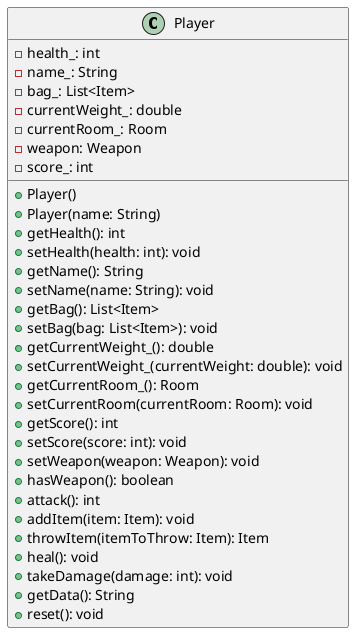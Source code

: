@startuml
class Player {
    -health_: int
    -name_: String
    -bag_: List<Item>
    -currentWeight_: double
    -currentRoom_: Room
    -weapon: Weapon
    -score_: int
    +Player()
    +Player(name: String)
    +getHealth(): int
    +setHealth(health: int): void
    +getName(): String
    +setName(name: String): void
    +getBag(): List<Item>
    +setBag(bag: List<Item>): void
    +getCurrentWeight_(): double
    +setCurrentWeight_(currentWeight: double): void
    +getCurrentRoom_(): Room
    +setCurrentRoom(currentRoom: Room): void
    +getScore(): int
    +setScore(score: int): void
    +setWeapon(weapon: Weapon): void
    +hasWeapon(): boolean
    +attack(): int
    +addItem(item: Item): void
    +throwItem(itemToThrow: Item): Item
    +heal(): void
    +takeDamage(damage: int): void
    +getData(): String
    +reset(): void
}


@enduml